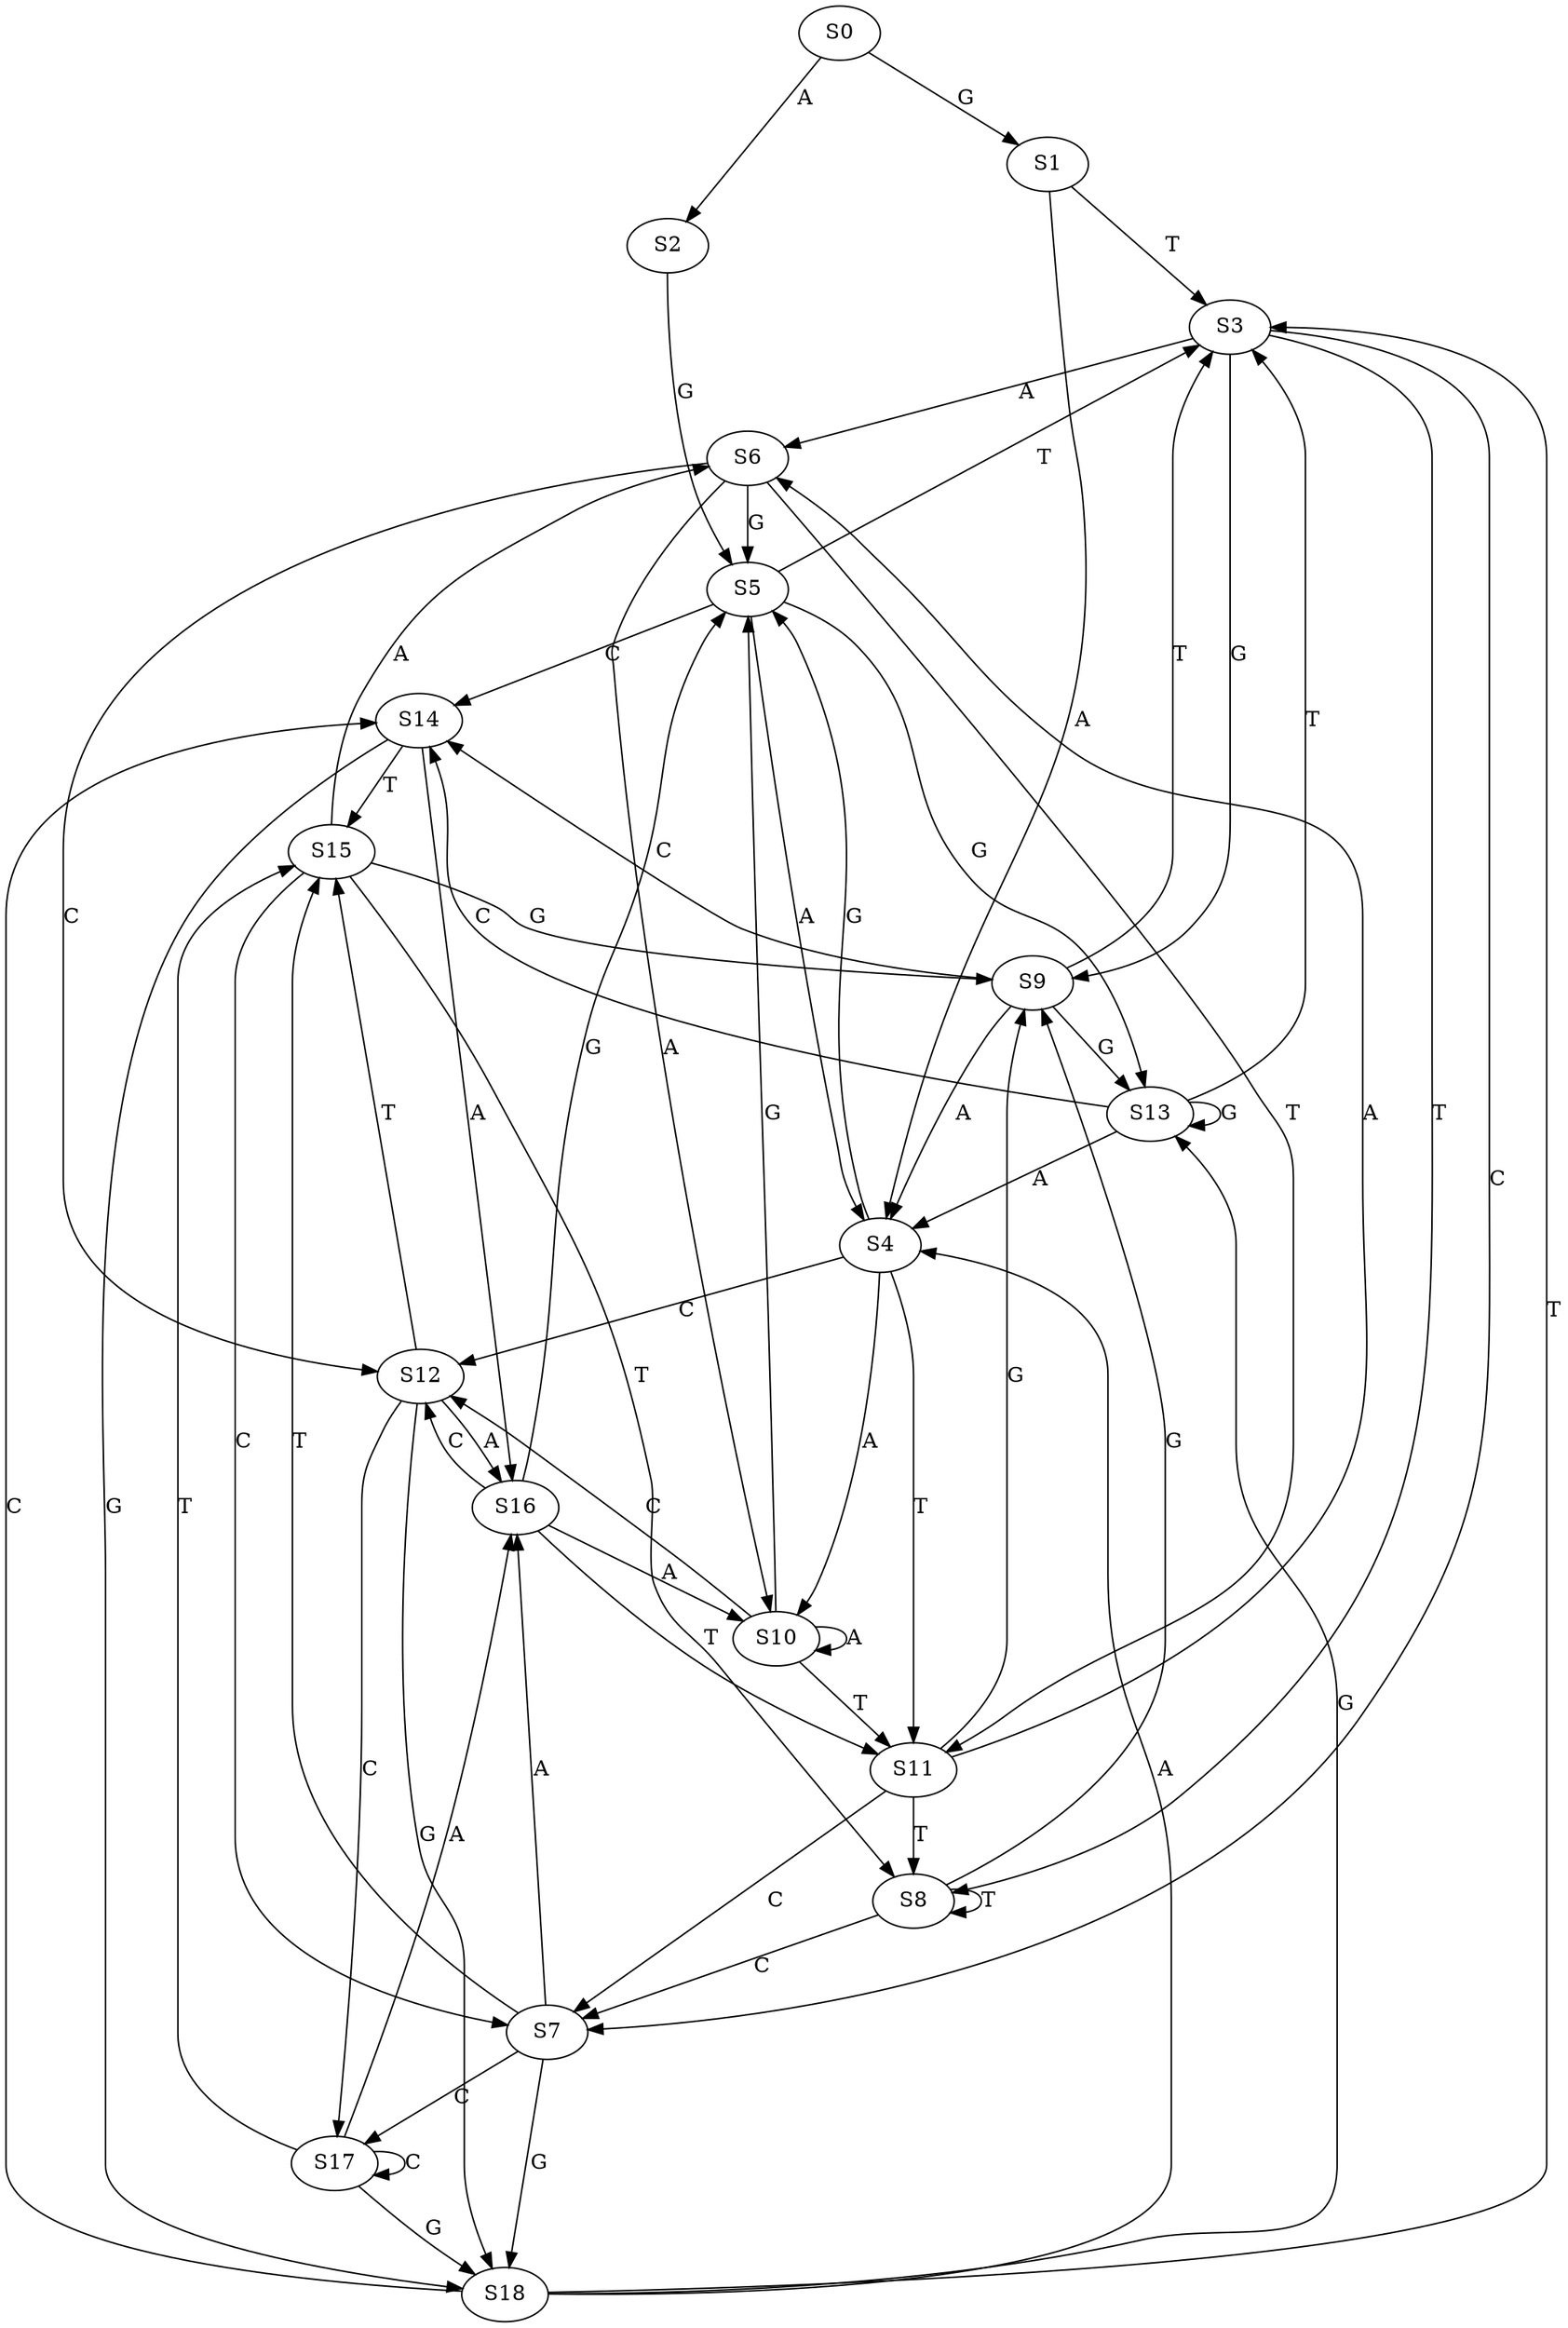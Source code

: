 strict digraph  {
	S0 -> S1 [ label = G ];
	S0 -> S2 [ label = A ];
	S1 -> S3 [ label = T ];
	S1 -> S4 [ label = A ];
	S2 -> S5 [ label = G ];
	S3 -> S6 [ label = A ];
	S3 -> S7 [ label = C ];
	S3 -> S8 [ label = T ];
	S3 -> S9 [ label = G ];
	S4 -> S10 [ label = A ];
	S4 -> S5 [ label = G ];
	S4 -> S11 [ label = T ];
	S4 -> S12 [ label = C ];
	S5 -> S13 [ label = G ];
	S5 -> S4 [ label = A ];
	S5 -> S3 [ label = T ];
	S5 -> S14 [ label = C ];
	S6 -> S12 [ label = C ];
	S6 -> S5 [ label = G ];
	S6 -> S11 [ label = T ];
	S6 -> S10 [ label = A ];
	S7 -> S15 [ label = T ];
	S7 -> S16 [ label = A ];
	S7 -> S17 [ label = C ];
	S7 -> S18 [ label = G ];
	S8 -> S7 [ label = C ];
	S8 -> S8 [ label = T ];
	S8 -> S9 [ label = G ];
	S9 -> S13 [ label = G ];
	S9 -> S14 [ label = C ];
	S9 -> S3 [ label = T ];
	S9 -> S4 [ label = A ];
	S10 -> S5 [ label = G ];
	S10 -> S12 [ label = C ];
	S10 -> S10 [ label = A ];
	S10 -> S11 [ label = T ];
	S11 -> S7 [ label = C ];
	S11 -> S9 [ label = G ];
	S11 -> S6 [ label = A ];
	S11 -> S8 [ label = T ];
	S12 -> S18 [ label = G ];
	S12 -> S17 [ label = C ];
	S12 -> S16 [ label = A ];
	S12 -> S15 [ label = T ];
	S13 -> S3 [ label = T ];
	S13 -> S14 [ label = C ];
	S13 -> S13 [ label = G ];
	S13 -> S4 [ label = A ];
	S14 -> S18 [ label = G ];
	S14 -> S15 [ label = T ];
	S14 -> S16 [ label = A ];
	S15 -> S9 [ label = G ];
	S15 -> S7 [ label = C ];
	S15 -> S6 [ label = A ];
	S15 -> S8 [ label = T ];
	S16 -> S10 [ label = A ];
	S16 -> S12 [ label = C ];
	S16 -> S11 [ label = T ];
	S16 -> S5 [ label = G ];
	S17 -> S16 [ label = A ];
	S17 -> S17 [ label = C ];
	S17 -> S15 [ label = T ];
	S17 -> S18 [ label = G ];
	S18 -> S13 [ label = G ];
	S18 -> S4 [ label = A ];
	S18 -> S3 [ label = T ];
	S18 -> S14 [ label = C ];
}
